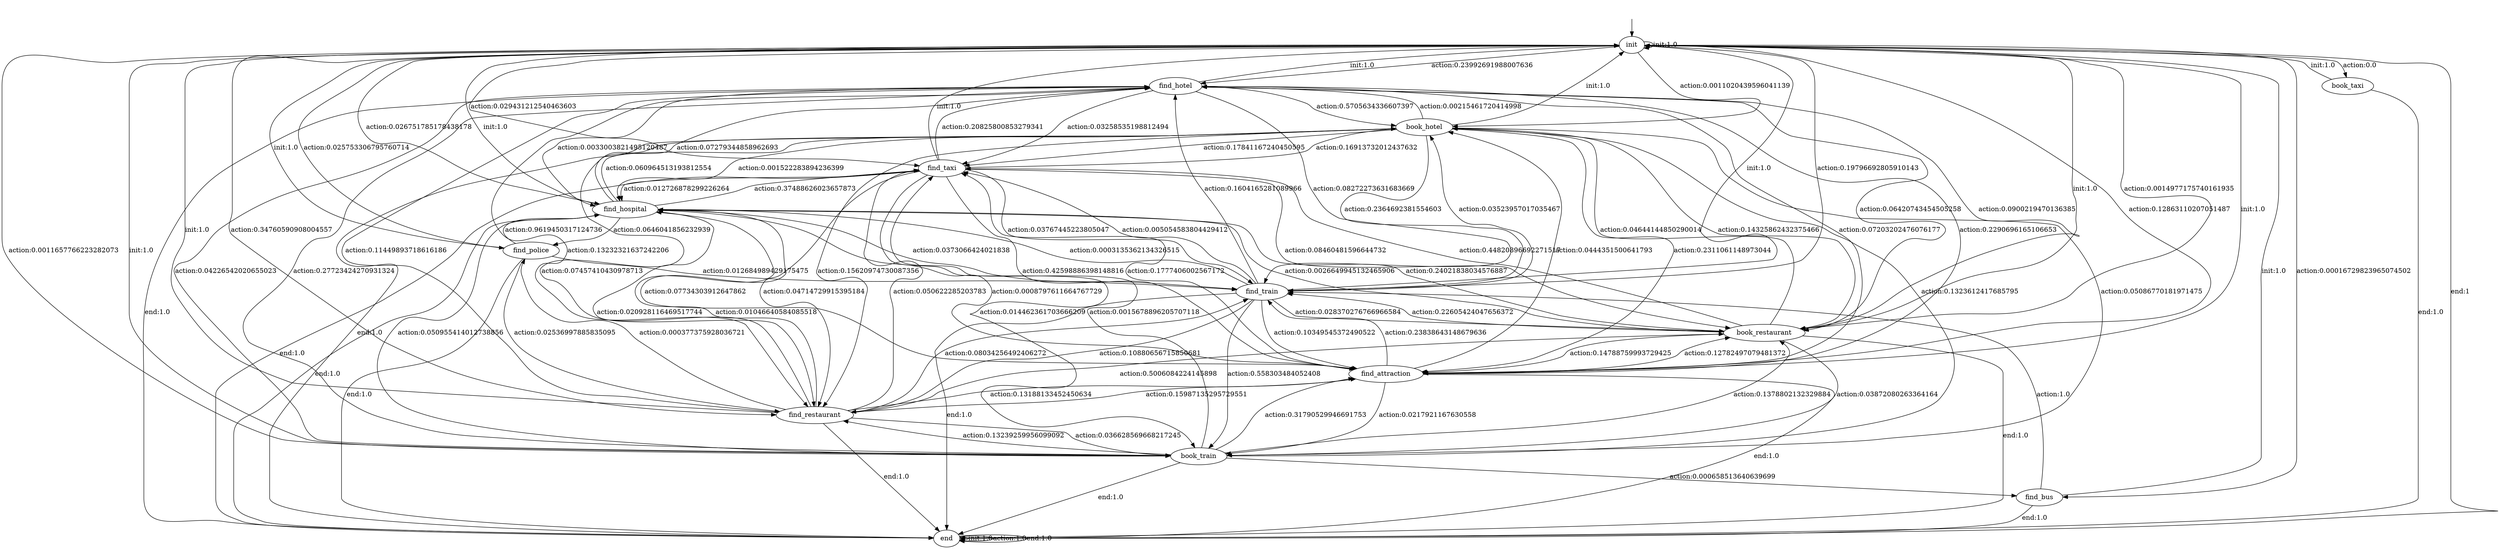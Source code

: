 digraph learned_mdp {
s0 [label="init"];
s1 [label="find_hotel"];
s2 [label="book_hotel"];
s3 [label="find_train"];
s4 [label="book_train"];
s5 [label="find_attraction"];
s6 [label="find_restaurant"];
s7 [label="book_restaurant"];
s8 [label="find_hospital"];
s9 [label="book_taxi"];
s10 [label="find_taxi"];
s11 [label="find_bus"];
s12 [label="find_police"];
s13 [label="end"];
s0 -> s0  [label="init:1.0"];
s0 -> s1  [label="action:0.23992691988007636"];
s0 -> s2  [label="action:0.0011020439596041139"];
s0 -> s3  [label="action:0.19796692805910143"];
s0 -> s4  [label="action:0.0011657766223282073"];
s0 -> s5  [label="action:0.12863110207051487"];
s0 -> s6  [label="action:0.34760590908004557"];
s0 -> s7  [label="action:0.0014977175740161935"];
s0 -> s8  [label="action:0.026751785178438178"];
s0 -> s9  [label="action:0.0"];
s0 -> s10  [label="action:0.029431212540463603"];
s0 -> s11  [label="action:0.00016729823965074502"];
s0 -> s12  [label="action:0.025753306795760714"];
s0 -> s13  [label="end:1"];
s1 -> s0  [label="init:1.0"];
s1 -> s2  [label="action:0.5705634336607397"];
s1 -> s3  [label="action:0.08272273631683669"];
s1 -> s4  [label="action:0.04226542020655023"];
s1 -> s5  [label="action:0.07203202476076177"];
s1 -> s6  [label="action:0.13232321637242206"];
s1 -> s7  [label="action:0.06420743454505258"];
s1 -> s8  [label="action:0.0033003821495120487"];
s1 -> s10  [label="action:0.03258535198812494"];
s1 -> s13 [label="end:1.0"];
s2 -> s0  [label="init:1.0"];
s2 -> s1  [label="action:0.00215461720414998"];
s2 -> s3  [label="action:0.2364692381554603"];
s2 -> s4  [label="action:0.05086770181971475"];
s2 -> s5  [label="action:0.2311061148973044"];
s2 -> s6  [label="action:0.15620974730087356"];
s2 -> s7  [label="action:0.14325862432375466"];
s2 -> s8  [label="action:0.001522283894236399"];
s2 -> s10  [label="action:0.17841167240450595"];
s2 -> s13 [label="end:1.0"];
s3 -> s0  [label="init:1.0"];
s3 -> s1  [label="action:0.1604165281089966"];
s3 -> s2  [label="action:0.03523957017035467"];
s3 -> s4  [label="action:0.558303484052408"];
s3 -> s5  [label="action:0.10349545372490522"];
s3 -> s6  [label="action:0.10880656715850681"];
s3 -> s7  [label="action:0.028370276766966584"];
s3 -> s8  [label="action:0.0003135362134326515"];
s3 -> s10  [label="action:0.005054583804429412"];
s3 -> s13 [label="end:1.0"];
s4 -> s0  [label="init:1.0"];
s4 -> s1  [label="action:0.27723424270931324"];
s4 -> s2  [label="action:0.1323612417685795"];
s4 -> s5  [label="action:0.31790529946691753"];
s4 -> s6  [label="action:0.13239259956099092"];
s4 -> s7  [label="action:0.1378802132329884"];
s4 -> s10  [label="action:0.0015678896205707118"];
s4 -> s11  [label="action:0.000658513640639699"];
s4 -> s13 [label="end:1.0"];
s5 -> s0  [label="init:1.0"];
s5 -> s1  [label="action:0.2290696165106653"];
s5 -> s2  [label="action:0.0444351500641793"];
s5 -> s3  [label="action:0.23838643148679636"];
s5 -> s4  [label="action:0.0217921167630558"];
s5 -> s6  [label="action:0.15987135295729551"];
s5 -> s7  [label="action:0.12782497079481372"];
s5 -> s8  [label="action:0.0008797611664767729"];
s5 -> s10  [label="action:0.1777406002567172"];
s5 -> s13 [label="end:1.0"];
s6 -> s0  [label="init:1.0"];
s6 -> s1  [label="action:0.11449893718616186"];
s6 -> s2  [label="action:0.07457410430978713"];
s6 -> s3  [label="action:0.08034256492406272"];
s6 -> s4  [label="action:0.036628569668217245"];
s6 -> s5  [label="action:0.13188133452450634"];
s6 -> s7  [label="action:0.5006084224145898"];
s6 -> s8  [label="action:0.01046640584085518"];
s6 -> s10  [label="action:0.050622285203783"];
s6 -> s12  [label="action:0.000377375928036721"];
s6 -> s13 [label="end:1.0"];
s7 -> s0  [label="init:1.0"];
s7 -> s1  [label="action:0.0900219470136385"];
s7 -> s2  [label="action:0.04644144850290014"];
s7 -> s3  [label="action:0.22605424047656372"];
s7 -> s4  [label="action:0.03872080263364164"];
s7 -> s5  [label="action:0.14788759993729425"];
s7 -> s8  [label="action:0.0026649945132465906"];
s7 -> s10  [label="action:0.44820896692271517"];
s7 -> s13 [label="end:1.0"];
s8 -> s0  [label="init:1.0"];
s8 -> s1  [label="action:0.07279344858962693"];
s8 -> s2  [label="action:0.060964513193812554"];
s8 -> s3  [label="action:0.0373066424021838"];
s8 -> s4  [label="action:0.050955414012738856"];
s8 -> s5  [label="action:0.07734303912647862"];
s8 -> s6  [label="action:0.020928116469517744"];
s8 -> s7  [label="action:0.24021838034576887"];
s8 -> s10  [label="action:0.37488626023657873"];
s8 -> s12  [label="action:0.0646041856232939"];
s8 -> s13 [label="end:1.0"];
s9 -> s0  [label="init:1.0"];
s9 -> s13 [label="end:1.0"];
s10 -> s0  [label="init:1.0"];
s10 -> s1  [label="action:0.20825800853279341"];
s10 -> s2  [label="action:0.16913732012437632"];
s10 -> s3  [label="action:0.03767445223805047"];
s10 -> s4  [label="action:0.014462361703666209"];
s10 -> s5  [label="action:0.42598886398148816"];
s10 -> s6  [label="action:0.04714729915395184"];
s10 -> s7  [label="action:0.08460481596644732"];
s10 -> s8  [label="action:0.012726878299226264"];
s10 -> s13 [label="end:1.0"];
s11 -> s0  [label="init:1.0"];
s11 -> s3  [label="action:1.0"];
s11 -> s13 [label="end:1.0"];
s12 -> s0  [label="init:1.0"];
s12 -> s3  [label="action:0.012684989429175475"];
s12 -> s6  [label="action:0.02536997885835095"];
s12 -> s8  [label="action:0.9619450317124736"];
s12 -> s13 [label="end:1.0"];
s13 -> s13 [label="init:1.0"];
s13 -> s13  [label="action:1.0"];
s13 -> s13  [label="end:1.0"];
__start0 [label="", shape=none];
__start0 -> s0  [label=""];
}